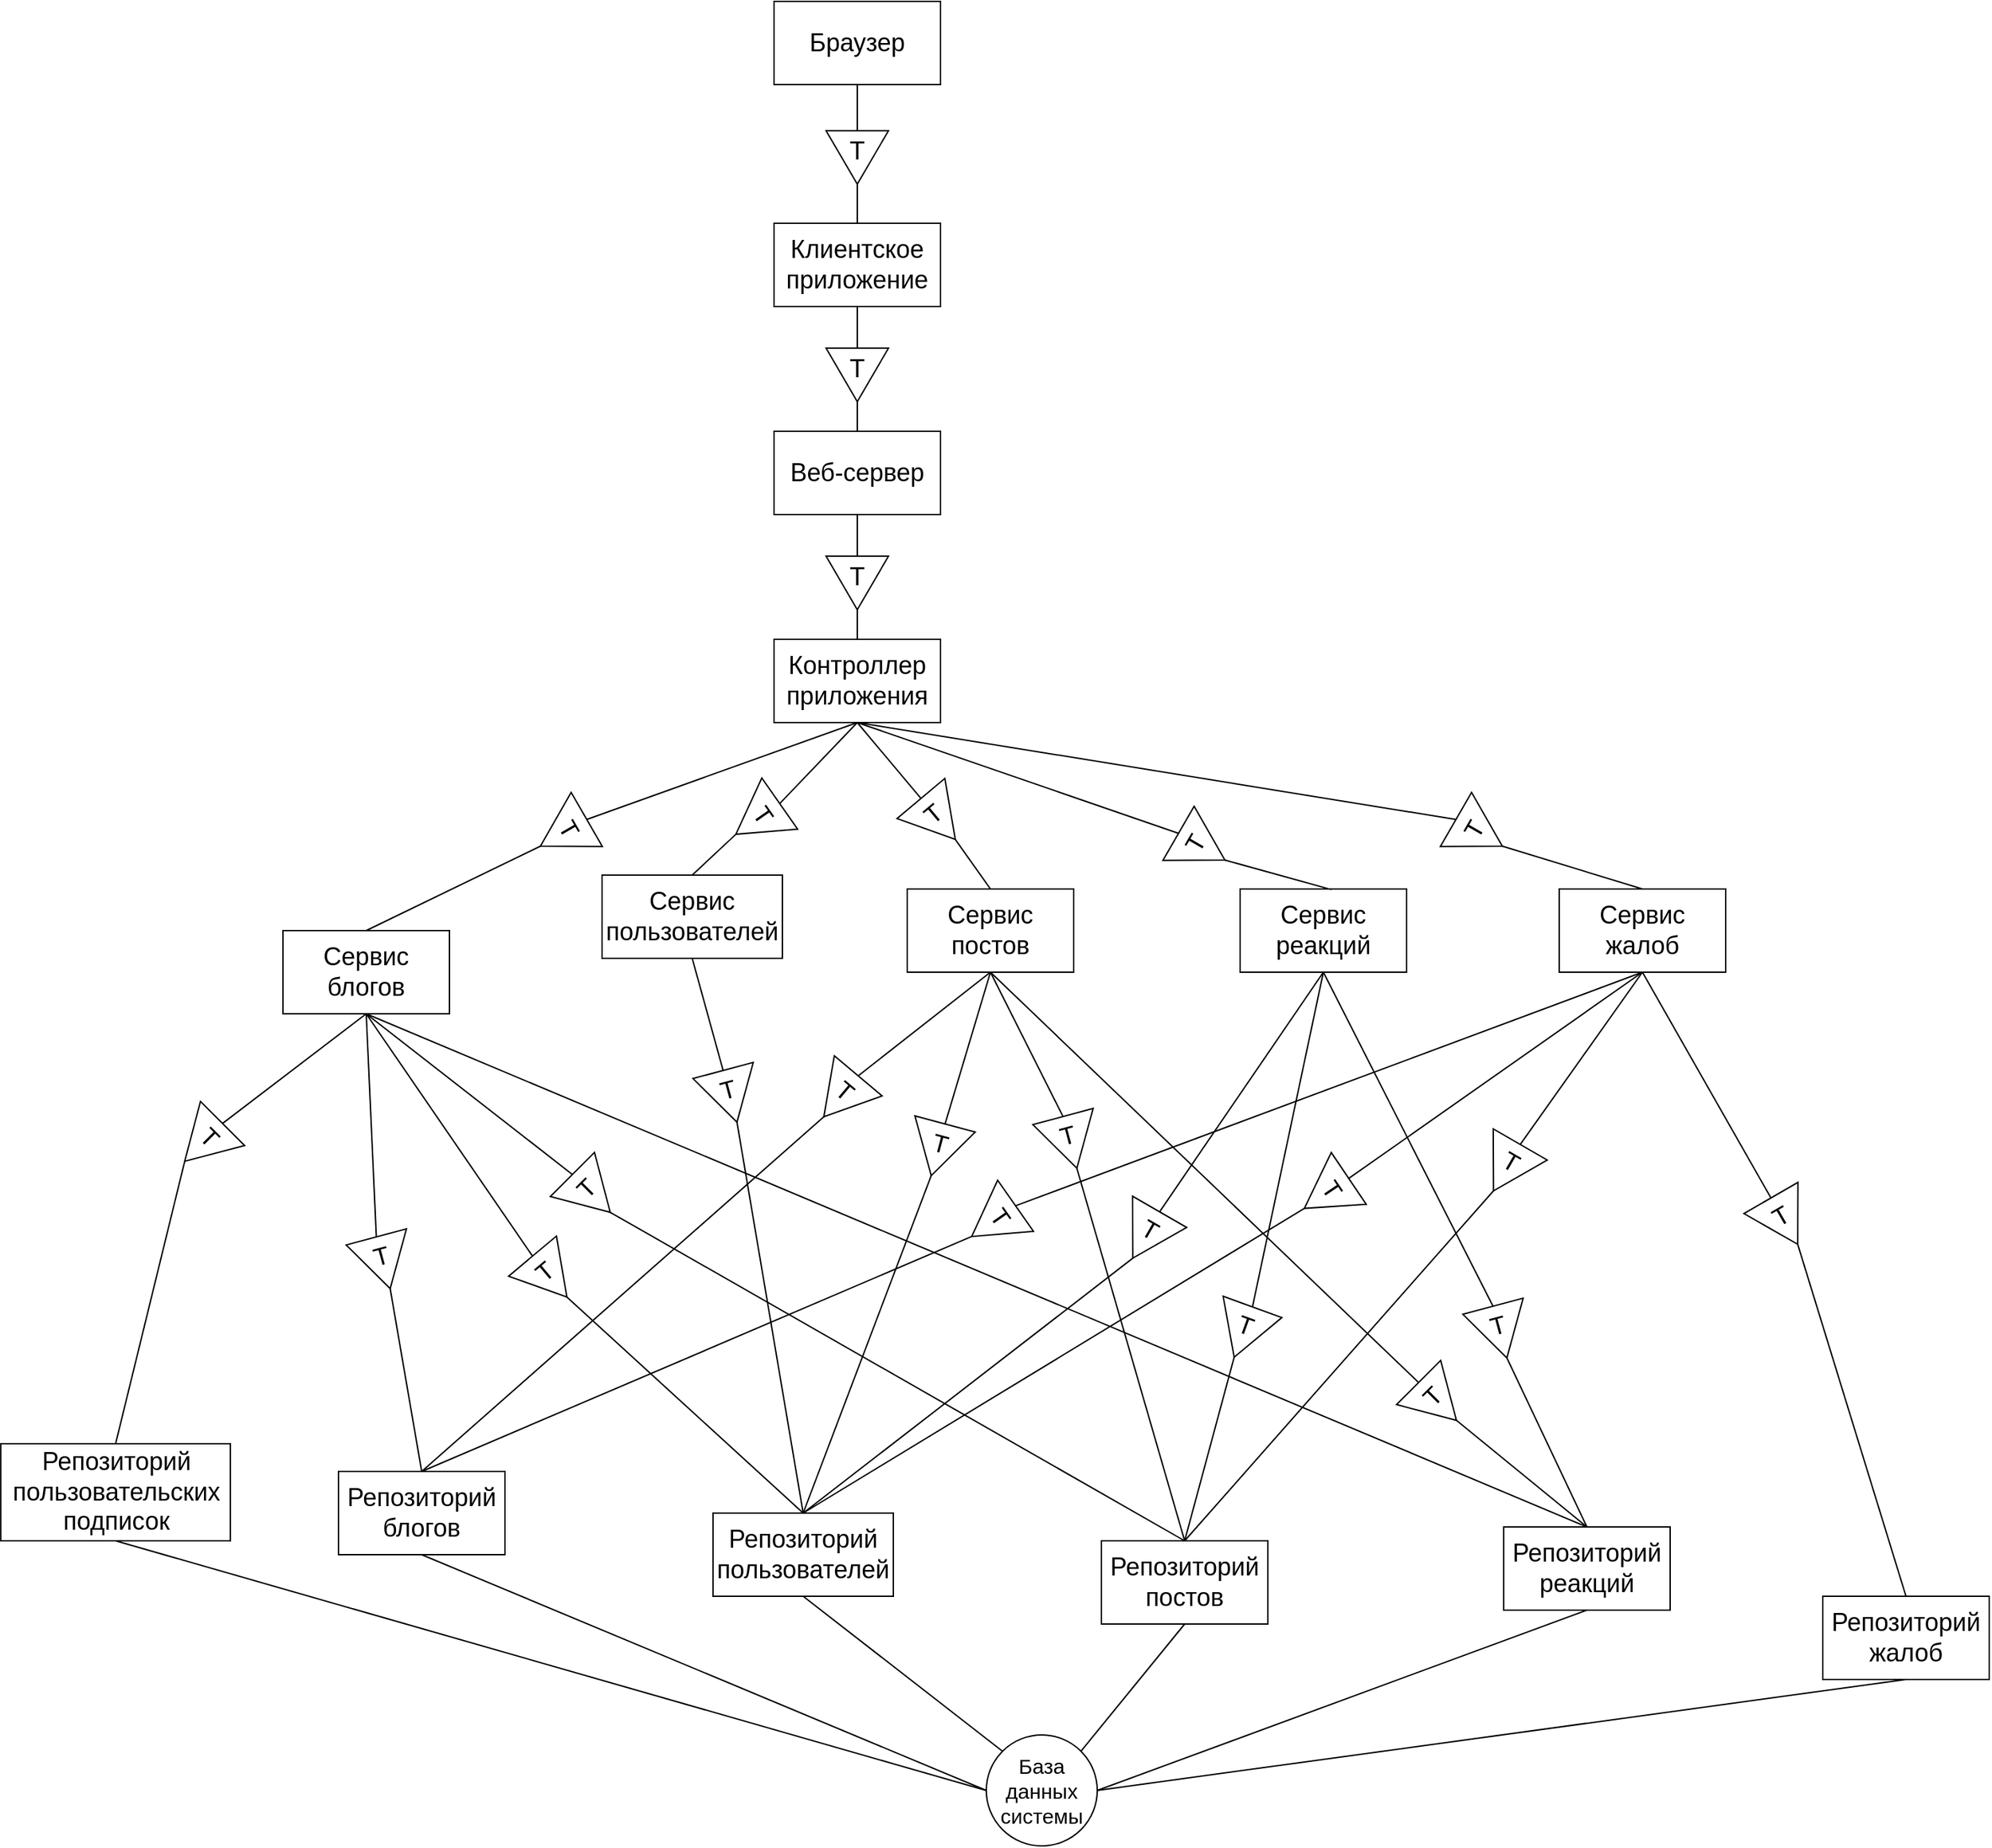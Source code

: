 <mxfile version="21.3.7" type="device">
  <diagram name="Страница 1" id="3jexgZC7o6G3TKf0Oo3o">
    <mxGraphModel dx="3033" dy="1225" grid="1" gridSize="10" guides="1" tooltips="1" connect="1" arrows="1" fold="1" page="1" pageScale="1" pageWidth="827" pageHeight="1169" math="0" shadow="0">
      <root>
        <mxCell id="0" />
        <mxCell id="1" parent="0" />
        <mxCell id="AWWxpudO03656HYFuBvE-58" style="edgeStyle=none;shape=connector;rounded=0;orthogonalLoop=1;jettySize=auto;html=1;exitX=0.5;exitY=1;exitDx=0;exitDy=0;entryX=0;entryY=0.5;entryDx=0;entryDy=0;labelBackgroundColor=default;strokeColor=default;fontFamily=Helvetica;fontSize=11;fontColor=default;endArrow=none;endFill=0;" edge="1" parent="1" source="AWWxpudO03656HYFuBvE-1" target="AWWxpudO03656HYFuBvE-65">
          <mxGeometry relative="1" as="geometry" />
        </mxCell>
        <mxCell id="AWWxpudO03656HYFuBvE-1" value="&lt;font style=&quot;&quot;&gt;&lt;font style=&quot;font-size: 18px;&quot;&gt;Браузер&lt;/font&gt;&lt;br&gt;&lt;/font&gt;" style="rounded=0;whiteSpace=wrap;html=1;labelBackgroundColor=none;" vertex="1" parent="1">
          <mxGeometry x="354" y="40" width="120" height="60" as="geometry" />
        </mxCell>
        <mxCell id="AWWxpudO03656HYFuBvE-11" style="rounded=0;orthogonalLoop=1;jettySize=auto;html=1;exitX=0.5;exitY=1;exitDx=0;exitDy=0;entryX=0;entryY=0.5;entryDx=0;entryDy=0;endArrow=none;endFill=0;labelBackgroundColor=none;fontColor=default;" edge="1" parent="1" source="AWWxpudO03656HYFuBvE-2" target="AWWxpudO03656HYFuBvE-69">
          <mxGeometry relative="1" as="geometry" />
        </mxCell>
        <mxCell id="AWWxpudO03656HYFuBvE-2" value="&lt;font style=&quot;&quot;&gt;&lt;font style=&quot;font-size: 18px;&quot;&gt;Клиентское приложение&lt;/font&gt;&lt;br&gt;&lt;/font&gt;" style="rounded=0;whiteSpace=wrap;html=1;labelBackgroundColor=none;" vertex="1" parent="1">
          <mxGeometry x="354" y="200" width="120" height="60" as="geometry" />
        </mxCell>
        <mxCell id="AWWxpudO03656HYFuBvE-13" style="rounded=0;orthogonalLoop=1;jettySize=auto;html=1;exitX=0.5;exitY=1;exitDx=0;exitDy=0;entryX=0;entryY=0.5;entryDx=0;entryDy=0;endArrow=none;endFill=0;labelBackgroundColor=none;fontColor=default;" edge="1" parent="1" source="AWWxpudO03656HYFuBvE-10" target="AWWxpudO03656HYFuBvE-76">
          <mxGeometry relative="1" as="geometry" />
        </mxCell>
        <mxCell id="AWWxpudO03656HYFuBvE-10" value="&lt;font style=&quot;&quot;&gt;&lt;font style=&quot;font-size: 18px;&quot;&gt;Веб-сервер&lt;/font&gt;&lt;br&gt;&lt;/font&gt;" style="rounded=0;whiteSpace=wrap;html=1;labelBackgroundColor=none;" vertex="1" parent="1">
          <mxGeometry x="354" y="350" width="120" height="60" as="geometry" />
        </mxCell>
        <mxCell id="AWWxpudO03656HYFuBvE-18" style="rounded=0;orthogonalLoop=1;jettySize=auto;html=1;exitX=0.5;exitY=1;exitDx=0;exitDy=0;entryX=0;entryY=0.5;entryDx=0;entryDy=0;endArrow=none;endFill=0;labelBackgroundColor=none;fontColor=default;" edge="1" parent="1" source="AWWxpudO03656HYFuBvE-12" target="AWWxpudO03656HYFuBvE-81">
          <mxGeometry relative="1" as="geometry" />
        </mxCell>
        <mxCell id="AWWxpudO03656HYFuBvE-19" style="rounded=0;orthogonalLoop=1;jettySize=auto;html=1;exitX=0.5;exitY=1;exitDx=0;exitDy=0;entryX=0;entryY=0.5;entryDx=0;entryDy=0;endArrow=none;endFill=0;labelBackgroundColor=none;fontColor=default;" edge="1" parent="1" source="AWWxpudO03656HYFuBvE-12" target="AWWxpudO03656HYFuBvE-95">
          <mxGeometry relative="1" as="geometry" />
        </mxCell>
        <mxCell id="AWWxpudO03656HYFuBvE-20" style="rounded=0;orthogonalLoop=1;jettySize=auto;html=1;exitX=0.5;exitY=1;exitDx=0;exitDy=0;entryX=0;entryY=0.5;entryDx=0;entryDy=0;endArrow=none;endFill=0;" edge="1" parent="1" source="AWWxpudO03656HYFuBvE-12" target="AWWxpudO03656HYFuBvE-91">
          <mxGeometry relative="1" as="geometry" />
        </mxCell>
        <mxCell id="AWWxpudO03656HYFuBvE-21" style="rounded=0;orthogonalLoop=1;jettySize=auto;html=1;exitX=0.5;exitY=1;exitDx=0;exitDy=0;entryX=0;entryY=0.5;entryDx=0;entryDy=0;endArrow=none;endFill=0;" edge="1" parent="1" source="AWWxpudO03656HYFuBvE-12" target="AWWxpudO03656HYFuBvE-99">
          <mxGeometry relative="1" as="geometry" />
        </mxCell>
        <mxCell id="AWWxpudO03656HYFuBvE-39" style="edgeStyle=none;shape=connector;rounded=0;orthogonalLoop=1;jettySize=auto;html=1;exitX=0.5;exitY=1;exitDx=0;exitDy=0;entryX=0;entryY=0.5;entryDx=0;entryDy=0;labelBackgroundColor=default;strokeColor=default;fontFamily=Helvetica;fontSize=11;fontColor=default;endArrow=none;endFill=0;" edge="1" parent="1" source="AWWxpudO03656HYFuBvE-12" target="AWWxpudO03656HYFuBvE-103">
          <mxGeometry relative="1" as="geometry" />
        </mxCell>
        <mxCell id="AWWxpudO03656HYFuBvE-12" value="&lt;font style=&quot;&quot;&gt;&lt;font style=&quot;font-size: 18px;&quot;&gt;Контроллер приложения&lt;/font&gt;&lt;br&gt;&lt;/font&gt;" style="rounded=0;whiteSpace=wrap;html=1;labelBackgroundColor=none;" vertex="1" parent="1">
          <mxGeometry x="354" y="500" width="120" height="60" as="geometry" />
        </mxCell>
        <mxCell id="AWWxpudO03656HYFuBvE-31" style="edgeStyle=none;shape=connector;rounded=0;orthogonalLoop=1;jettySize=auto;html=1;exitX=0.5;exitY=1;exitDx=0;exitDy=0;entryX=0;entryY=0.5;entryDx=0;entryDy=0;labelBackgroundColor=default;strokeColor=default;fontFamily=Helvetica;fontSize=11;fontColor=default;endArrow=none;endFill=0;" edge="1" parent="1" source="AWWxpudO03656HYFuBvE-14" target="AWWxpudO03656HYFuBvE-123">
          <mxGeometry relative="1" as="geometry" />
        </mxCell>
        <mxCell id="AWWxpudO03656HYFuBvE-34" style="edgeStyle=none;shape=connector;rounded=0;orthogonalLoop=1;jettySize=auto;html=1;exitX=0.5;exitY=1;exitDx=0;exitDy=0;entryX=0;entryY=0.5;entryDx=0;entryDy=0;labelBackgroundColor=default;strokeColor=default;fontFamily=Helvetica;fontSize=11;fontColor=default;endArrow=none;endFill=0;" edge="1" parent="1" source="AWWxpudO03656HYFuBvE-14" target="AWWxpudO03656HYFuBvE-127">
          <mxGeometry relative="1" as="geometry" />
        </mxCell>
        <mxCell id="AWWxpudO03656HYFuBvE-35" style="edgeStyle=none;shape=connector;rounded=0;orthogonalLoop=1;jettySize=auto;html=1;exitX=0.5;exitY=1;exitDx=0;exitDy=0;entryX=0;entryY=0.5;entryDx=0;entryDy=0;labelBackgroundColor=default;strokeColor=default;fontFamily=Helvetica;fontSize=11;fontColor=default;endArrow=none;endFill=0;" edge="1" parent="1" source="AWWxpudO03656HYFuBvE-14" target="AWWxpudO03656HYFuBvE-112">
          <mxGeometry relative="1" as="geometry">
            <mxPoint x="-117.25" y="940" as="targetPoint" />
          </mxGeometry>
        </mxCell>
        <mxCell id="AWWxpudO03656HYFuBvE-36" style="edgeStyle=none;shape=connector;rounded=0;orthogonalLoop=1;jettySize=auto;html=1;exitX=0.5;exitY=1;exitDx=0;exitDy=0;entryX=0;entryY=0.5;entryDx=0;entryDy=0;labelBackgroundColor=default;strokeColor=default;fontFamily=Helvetica;fontSize=11;fontColor=default;endArrow=none;endFill=0;" edge="1" parent="1" source="AWWxpudO03656HYFuBvE-14" target="AWWxpudO03656HYFuBvE-132">
          <mxGeometry relative="1" as="geometry" />
        </mxCell>
        <mxCell id="AWWxpudO03656HYFuBvE-37" style="edgeStyle=none;shape=connector;rounded=0;orthogonalLoop=1;jettySize=auto;html=1;exitX=0.5;exitY=1;exitDx=0;exitDy=0;entryX=0.5;entryY=0;entryDx=0;entryDy=0;labelBackgroundColor=default;strokeColor=default;fontFamily=Helvetica;fontSize=11;fontColor=default;endArrow=none;endFill=0;" edge="1" parent="1" source="AWWxpudO03656HYFuBvE-14" target="AWWxpudO03656HYFuBvE-30">
          <mxGeometry relative="1" as="geometry" />
        </mxCell>
        <mxCell id="AWWxpudO03656HYFuBvE-14" value="&lt;font style=&quot;&quot;&gt;&lt;span style=&quot;font-size: 18px;&quot;&gt;Сервис блогов&lt;/span&gt;&lt;br&gt;&lt;/font&gt;" style="rounded=0;whiteSpace=wrap;html=1;labelBackgroundColor=none;" vertex="1" parent="1">
          <mxGeometry y="710" width="120" height="60" as="geometry" />
        </mxCell>
        <mxCell id="AWWxpudO03656HYFuBvE-40" style="edgeStyle=none;shape=connector;rounded=0;orthogonalLoop=1;jettySize=auto;html=1;exitX=0.5;exitY=1;exitDx=0;exitDy=0;entryX=0;entryY=0.5;entryDx=0;entryDy=0;labelBackgroundColor=default;strokeColor=default;fontFamily=Helvetica;fontSize=11;fontColor=default;endArrow=none;endFill=0;" edge="1" parent="1" source="AWWxpudO03656HYFuBvE-15" target="AWWxpudO03656HYFuBvE-140">
          <mxGeometry relative="1" as="geometry" />
        </mxCell>
        <mxCell id="AWWxpudO03656HYFuBvE-41" style="edgeStyle=none;shape=connector;rounded=0;orthogonalLoop=1;jettySize=auto;html=1;exitX=0.5;exitY=1;exitDx=0;exitDy=0;entryX=0;entryY=0.5;entryDx=0;entryDy=0;labelBackgroundColor=default;strokeColor=default;fontFamily=Helvetica;fontSize=11;fontColor=default;endArrow=none;endFill=0;" edge="1" parent="1" source="AWWxpudO03656HYFuBvE-15" target="AWWxpudO03656HYFuBvE-144">
          <mxGeometry relative="1" as="geometry" />
        </mxCell>
        <mxCell id="AWWxpudO03656HYFuBvE-43" style="edgeStyle=none;shape=connector;rounded=0;orthogonalLoop=1;jettySize=auto;html=1;exitX=0.5;exitY=1;exitDx=0;exitDy=0;entryX=0;entryY=0.5;entryDx=0;entryDy=0;labelBackgroundColor=default;strokeColor=default;fontFamily=Helvetica;fontSize=11;fontColor=default;endArrow=none;endFill=0;" edge="1" parent="1" source="AWWxpudO03656HYFuBvE-15" target="AWWxpudO03656HYFuBvE-148">
          <mxGeometry relative="1" as="geometry" />
        </mxCell>
        <mxCell id="AWWxpudO03656HYFuBvE-44" style="edgeStyle=none;shape=connector;rounded=0;orthogonalLoop=1;jettySize=auto;html=1;exitX=0.5;exitY=1;exitDx=0;exitDy=0;entryX=0;entryY=0.5;entryDx=0;entryDy=0;labelBackgroundColor=default;strokeColor=default;fontFamily=Helvetica;fontSize=11;fontColor=default;endArrow=none;endFill=0;" edge="1" parent="1" source="AWWxpudO03656HYFuBvE-15" target="AWWxpudO03656HYFuBvE-160">
          <mxGeometry relative="1" as="geometry" />
        </mxCell>
        <mxCell id="AWWxpudO03656HYFuBvE-15" value="&lt;font style=&quot;&quot;&gt;&lt;font style=&quot;font-size: 18px;&quot;&gt;Сервис постов&lt;/font&gt;&lt;br&gt;&lt;/font&gt;" style="rounded=0;whiteSpace=wrap;html=1;labelBackgroundColor=none;" vertex="1" parent="1">
          <mxGeometry x="450" y="680" width="120" height="60" as="geometry" />
        </mxCell>
        <mxCell id="AWWxpudO03656HYFuBvE-46" style="edgeStyle=none;shape=connector;rounded=0;orthogonalLoop=1;jettySize=auto;html=1;exitX=0.5;exitY=1;exitDx=0;exitDy=0;entryX=0;entryY=0.5;entryDx=0;entryDy=0;labelBackgroundColor=default;strokeColor=default;fontFamily=Helvetica;fontSize=11;fontColor=default;endArrow=none;endFill=0;" edge="1" parent="1" source="AWWxpudO03656HYFuBvE-16" target="AWWxpudO03656HYFuBvE-136">
          <mxGeometry relative="1" as="geometry" />
        </mxCell>
        <mxCell id="AWWxpudO03656HYFuBvE-16" value="&lt;font style=&quot;&quot;&gt;&lt;font style=&quot;font-size: 18px;&quot;&gt;Сервис пользователей&lt;/font&gt;&lt;br&gt;&lt;/font&gt;" style="rounded=0;whiteSpace=wrap;html=1;labelBackgroundColor=none;" vertex="1" parent="1">
          <mxGeometry x="230" y="670" width="130" height="60" as="geometry" />
        </mxCell>
        <mxCell id="AWWxpudO03656HYFuBvE-48" style="edgeStyle=none;shape=connector;rounded=0;orthogonalLoop=1;jettySize=auto;html=1;exitX=0.5;exitY=1;exitDx=0;exitDy=0;entryX=0;entryY=0.5;entryDx=0;entryDy=0;labelBackgroundColor=default;strokeColor=default;fontFamily=Helvetica;fontSize=11;fontColor=default;endArrow=none;endFill=0;" edge="1" parent="1" source="AWWxpudO03656HYFuBvE-17" target="AWWxpudO03656HYFuBvE-169">
          <mxGeometry relative="1" as="geometry" />
        </mxCell>
        <mxCell id="AWWxpudO03656HYFuBvE-49" style="edgeStyle=none;shape=connector;rounded=0;orthogonalLoop=1;jettySize=auto;html=1;exitX=0.5;exitY=1;exitDx=0;exitDy=0;entryX=0;entryY=0.5;entryDx=0;entryDy=0;labelBackgroundColor=default;strokeColor=default;fontFamily=Helvetica;fontSize=11;fontColor=default;endArrow=none;endFill=0;" edge="1" parent="1" source="AWWxpudO03656HYFuBvE-17" target="AWWxpudO03656HYFuBvE-174">
          <mxGeometry relative="1" as="geometry" />
        </mxCell>
        <mxCell id="AWWxpudO03656HYFuBvE-50" style="edgeStyle=none;shape=connector;rounded=0;orthogonalLoop=1;jettySize=auto;html=1;exitX=0.5;exitY=1;exitDx=0;exitDy=0;entryX=0;entryY=0.5;entryDx=0;entryDy=0;labelBackgroundColor=default;strokeColor=default;fontFamily=Helvetica;fontSize=11;fontColor=default;endArrow=none;endFill=0;" edge="1" parent="1" source="AWWxpudO03656HYFuBvE-17" target="AWWxpudO03656HYFuBvE-178">
          <mxGeometry relative="1" as="geometry" />
        </mxCell>
        <mxCell id="AWWxpudO03656HYFuBvE-17" value="&lt;font style=&quot;&quot;&gt;&lt;font style=&quot;font-size: 18px;&quot;&gt;Сервис реакций&lt;/font&gt;&lt;br&gt;&lt;/font&gt;" style="rounded=0;whiteSpace=wrap;html=1;labelBackgroundColor=none;" vertex="1" parent="1">
          <mxGeometry x="690" y="680" width="120" height="60" as="geometry" />
        </mxCell>
        <mxCell id="AWWxpudO03656HYFuBvE-195" style="edgeStyle=none;shape=connector;rounded=0;orthogonalLoop=1;jettySize=auto;html=1;exitX=0.5;exitY=1;exitDx=0;exitDy=0;entryX=0;entryY=0.5;entryDx=0;entryDy=0;labelBackgroundColor=default;strokeColor=default;fontFamily=Helvetica;fontSize=11;fontColor=default;endArrow=none;endFill=0;" edge="1" parent="1" source="AWWxpudO03656HYFuBvE-26" target="AWWxpudO03656HYFuBvE-190">
          <mxGeometry relative="1" as="geometry" />
        </mxCell>
        <mxCell id="AWWxpudO03656HYFuBvE-26" value="&lt;font style=&quot;&quot;&gt;&lt;span style=&quot;font-size: 18px;&quot;&gt;Репозиторий блогов&lt;/span&gt;&lt;br&gt;&lt;/font&gt;" style="rounded=0;whiteSpace=wrap;html=1;labelBackgroundColor=none;" vertex="1" parent="1">
          <mxGeometry x="40" y="1100" width="120" height="60" as="geometry" />
        </mxCell>
        <mxCell id="AWWxpudO03656HYFuBvE-191" style="edgeStyle=none;shape=connector;rounded=0;orthogonalLoop=1;jettySize=auto;html=1;exitX=0.5;exitY=1;exitDx=0;exitDy=0;entryX=0;entryY=0;entryDx=0;entryDy=0;labelBackgroundColor=default;strokeColor=default;fontFamily=Helvetica;fontSize=11;fontColor=default;endArrow=none;endFill=0;" edge="1" parent="1" source="AWWxpudO03656HYFuBvE-27" target="AWWxpudO03656HYFuBvE-190">
          <mxGeometry relative="1" as="geometry" />
        </mxCell>
        <mxCell id="AWWxpudO03656HYFuBvE-27" value="&lt;font style=&quot;&quot;&gt;&lt;span style=&quot;font-size: 18px;&quot;&gt;Репозиторий пользователей&lt;/span&gt;&lt;br&gt;&lt;/font&gt;" style="rounded=0;whiteSpace=wrap;html=1;labelBackgroundColor=none;" vertex="1" parent="1">
          <mxGeometry x="310" y="1130" width="130" height="60" as="geometry" />
        </mxCell>
        <mxCell id="AWWxpudO03656HYFuBvE-196" style="edgeStyle=none;shape=connector;rounded=0;orthogonalLoop=1;jettySize=auto;html=1;exitX=0.5;exitY=1;exitDx=0;exitDy=0;entryX=0;entryY=0.5;entryDx=0;entryDy=0;labelBackgroundColor=default;strokeColor=default;fontFamily=Helvetica;fontSize=11;fontColor=default;endArrow=none;endFill=0;" edge="1" parent="1" source="AWWxpudO03656HYFuBvE-28" target="AWWxpudO03656HYFuBvE-190">
          <mxGeometry relative="1" as="geometry" />
        </mxCell>
        <mxCell id="AWWxpudO03656HYFuBvE-28" value="&lt;font style=&quot;&quot;&gt;&lt;span style=&quot;font-size: 18px;&quot;&gt;Репозиторий пользовательских подписок&lt;/span&gt;&lt;br&gt;&lt;/font&gt;" style="rounded=0;whiteSpace=wrap;html=1;labelBackgroundColor=none;" vertex="1" parent="1">
          <mxGeometry x="-203.42" y="1080" width="165.5" height="70" as="geometry" />
        </mxCell>
        <mxCell id="AWWxpudO03656HYFuBvE-192" style="edgeStyle=none;shape=connector;rounded=0;orthogonalLoop=1;jettySize=auto;html=1;exitX=0.5;exitY=1;exitDx=0;exitDy=0;entryX=1;entryY=0;entryDx=0;entryDy=0;labelBackgroundColor=default;strokeColor=default;fontFamily=Helvetica;fontSize=11;fontColor=default;endArrow=none;endFill=0;" edge="1" parent="1" source="AWWxpudO03656HYFuBvE-29" target="AWWxpudO03656HYFuBvE-190">
          <mxGeometry relative="1" as="geometry" />
        </mxCell>
        <mxCell id="AWWxpudO03656HYFuBvE-29" value="&lt;font style=&quot;&quot;&gt;&lt;span style=&quot;font-size: 18px;&quot;&gt;Репозиторий постов&lt;/span&gt;&lt;br&gt;&lt;/font&gt;" style="rounded=0;whiteSpace=wrap;html=1;labelBackgroundColor=none;" vertex="1" parent="1">
          <mxGeometry x="590" y="1150" width="120" height="60" as="geometry" />
        </mxCell>
        <mxCell id="AWWxpudO03656HYFuBvE-193" style="edgeStyle=none;shape=connector;rounded=0;orthogonalLoop=1;jettySize=auto;html=1;exitX=0.5;exitY=1;exitDx=0;exitDy=0;entryX=1;entryY=0.5;entryDx=0;entryDy=0;labelBackgroundColor=default;strokeColor=default;fontFamily=Helvetica;fontSize=11;fontColor=default;endArrow=none;endFill=0;" edge="1" parent="1" source="AWWxpudO03656HYFuBvE-30" target="AWWxpudO03656HYFuBvE-190">
          <mxGeometry relative="1" as="geometry" />
        </mxCell>
        <mxCell id="AWWxpudO03656HYFuBvE-30" value="&lt;font style=&quot;&quot;&gt;&lt;span style=&quot;font-size: 18px;&quot;&gt;Репозиторий реакций&lt;/span&gt;&lt;br&gt;&lt;/font&gt;" style="rounded=0;whiteSpace=wrap;html=1;labelBackgroundColor=none;" vertex="1" parent="1">
          <mxGeometry x="880" y="1140" width="120" height="60" as="geometry" />
        </mxCell>
        <mxCell id="AWWxpudO03656HYFuBvE-52" style="edgeStyle=none;shape=connector;rounded=0;orthogonalLoop=1;jettySize=auto;html=1;exitX=0.5;exitY=1;exitDx=0;exitDy=0;entryX=0;entryY=0.5;entryDx=0;entryDy=0;labelBackgroundColor=default;strokeColor=default;fontFamily=Helvetica;fontSize=11;fontColor=default;endArrow=none;endFill=0;" edge="1" parent="1" source="AWWxpudO03656HYFuBvE-38" target="AWWxpudO03656HYFuBvE-108">
          <mxGeometry relative="1" as="geometry" />
        </mxCell>
        <mxCell id="AWWxpudO03656HYFuBvE-53" style="edgeStyle=none;shape=connector;rounded=0;orthogonalLoop=1;jettySize=auto;html=1;exitX=0.5;exitY=1;exitDx=0;exitDy=0;entryX=0;entryY=0.5;entryDx=0;entryDy=0;labelBackgroundColor=default;strokeColor=default;fontFamily=Helvetica;fontSize=11;fontColor=default;endArrow=none;endFill=0;" edge="1" parent="1" source="AWWxpudO03656HYFuBvE-38" target="AWWxpudO03656HYFuBvE-154">
          <mxGeometry relative="1" as="geometry" />
        </mxCell>
        <mxCell id="AWWxpudO03656HYFuBvE-54" style="edgeStyle=none;shape=connector;rounded=0;orthogonalLoop=1;jettySize=auto;html=1;exitX=0.5;exitY=1;exitDx=0;exitDy=0;entryX=0;entryY=0.5;entryDx=0;entryDy=0;labelBackgroundColor=default;strokeColor=default;fontFamily=Helvetica;fontSize=11;fontColor=default;endArrow=none;endFill=0;" edge="1" parent="1" source="AWWxpudO03656HYFuBvE-38" target="AWWxpudO03656HYFuBvE-187">
          <mxGeometry relative="1" as="geometry" />
        </mxCell>
        <mxCell id="AWWxpudO03656HYFuBvE-55" style="edgeStyle=none;shape=connector;rounded=0;orthogonalLoop=1;jettySize=auto;html=1;exitX=0.5;exitY=1;exitDx=0;exitDy=0;entryX=0;entryY=0.5;entryDx=0;entryDy=0;labelBackgroundColor=default;strokeColor=default;fontFamily=Helvetica;fontSize=11;fontColor=default;endArrow=none;endFill=0;" edge="1" parent="1" source="AWWxpudO03656HYFuBvE-38" target="AWWxpudO03656HYFuBvE-165">
          <mxGeometry relative="1" as="geometry" />
        </mxCell>
        <mxCell id="AWWxpudO03656HYFuBvE-38" value="&lt;font style=&quot;&quot;&gt;&lt;font style=&quot;font-size: 18px;&quot;&gt;Сервис жалоб&lt;/font&gt;&lt;br&gt;&lt;/font&gt;" style="rounded=0;whiteSpace=wrap;html=1;labelBackgroundColor=none;" vertex="1" parent="1">
          <mxGeometry x="920" y="680" width="120" height="60" as="geometry" />
        </mxCell>
        <mxCell id="AWWxpudO03656HYFuBvE-194" style="edgeStyle=none;shape=connector;rounded=0;orthogonalLoop=1;jettySize=auto;html=1;exitX=0.5;exitY=1;exitDx=0;exitDy=0;entryX=1;entryY=0.5;entryDx=0;entryDy=0;labelBackgroundColor=default;strokeColor=default;fontFamily=Helvetica;fontSize=11;fontColor=default;endArrow=none;endFill=0;" edge="1" parent="1" source="AWWxpudO03656HYFuBvE-45" target="AWWxpudO03656HYFuBvE-190">
          <mxGeometry relative="1" as="geometry" />
        </mxCell>
        <mxCell id="AWWxpudO03656HYFuBvE-45" value="&lt;font style=&quot;&quot;&gt;&lt;span style=&quot;font-size: 18px;&quot;&gt;Репозиторий жалоб&lt;/span&gt;&lt;br&gt;&lt;/font&gt;" style="rounded=0;whiteSpace=wrap;html=1;labelBackgroundColor=none;" vertex="1" parent="1">
          <mxGeometry x="1110" y="1190" width="120" height="60" as="geometry" />
        </mxCell>
        <mxCell id="AWWxpudO03656HYFuBvE-67" style="edgeStyle=none;shape=connector;rounded=0;orthogonalLoop=1;jettySize=auto;html=1;exitX=1;exitY=0.5;exitDx=0;exitDy=0;entryX=0.5;entryY=0;entryDx=0;entryDy=0;labelBackgroundColor=default;strokeColor=default;fontFamily=Helvetica;fontSize=11;fontColor=default;endArrow=none;endFill=0;" edge="1" parent="1" source="AWWxpudO03656HYFuBvE-65" target="AWWxpudO03656HYFuBvE-2">
          <mxGeometry relative="1" as="geometry" />
        </mxCell>
        <mxCell id="AWWxpudO03656HYFuBvE-65" value="" style="triangle;whiteSpace=wrap;html=1;fontFamily=Helvetica;fontSize=11;fontColor=default;rotation=90;rounded=0;" vertex="1" parent="1">
          <mxGeometry x="394.72" y="130.0" width="38.57" height="45" as="geometry" />
        </mxCell>
        <mxCell id="AWWxpudO03656HYFuBvE-64" value="&lt;font style=&quot;font-size: 18px;&quot;&gt;Т&lt;/font&gt;" style="whiteSpace=wrap;html=1;fontFamily=Helvetica;fontSize=11;fontColor=default;strokeColor=none;" vertex="1" parent="1">
          <mxGeometry x="409" y="143.21" width="10" height="10" as="geometry" />
        </mxCell>
        <mxCell id="AWWxpudO03656HYFuBvE-71" value="" style="group" vertex="1" connectable="0" parent="1">
          <mxGeometry x="391.505" y="290.005" width="45.0" height="38.57" as="geometry" />
        </mxCell>
        <mxCell id="AWWxpudO03656HYFuBvE-69" value="" style="triangle;whiteSpace=wrap;html=1;fontFamily=Helvetica;fontSize=11;fontColor=default;rotation=90;rounded=0;" vertex="1" parent="AWWxpudO03656HYFuBvE-71">
          <mxGeometry x="3.215" y="-3.215" width="38.57" height="45" as="geometry" />
        </mxCell>
        <mxCell id="AWWxpudO03656HYFuBvE-70" value="&lt;font style=&quot;font-size: 18px;&quot;&gt;Т&lt;/font&gt;" style="whiteSpace=wrap;html=1;fontFamily=Helvetica;fontSize=11;fontColor=default;strokeColor=none;" vertex="1" parent="AWWxpudO03656HYFuBvE-71">
          <mxGeometry x="17.495" y="9.995" width="10" height="10" as="geometry" />
        </mxCell>
        <mxCell id="AWWxpudO03656HYFuBvE-72" style="edgeStyle=none;shape=connector;rounded=0;orthogonalLoop=1;jettySize=auto;html=1;exitX=1;exitY=0.5;exitDx=0;exitDy=0;entryX=0.5;entryY=0;entryDx=0;entryDy=0;labelBackgroundColor=default;strokeColor=default;fontFamily=Helvetica;fontSize=11;fontColor=default;endArrow=none;endFill=0;" edge="1" parent="1" source="AWWxpudO03656HYFuBvE-69" target="AWWxpudO03656HYFuBvE-10">
          <mxGeometry relative="1" as="geometry" />
        </mxCell>
        <mxCell id="AWWxpudO03656HYFuBvE-75" value="" style="group" vertex="1" connectable="0" parent="1">
          <mxGeometry x="391.495" y="440.005" width="45.0" height="38.57" as="geometry" />
        </mxCell>
        <mxCell id="AWWxpudO03656HYFuBvE-76" value="" style="triangle;whiteSpace=wrap;html=1;fontFamily=Helvetica;fontSize=11;fontColor=default;rotation=90;rounded=0;" vertex="1" parent="AWWxpudO03656HYFuBvE-75">
          <mxGeometry x="3.215" y="-3.215" width="38.57" height="45" as="geometry" />
        </mxCell>
        <mxCell id="AWWxpudO03656HYFuBvE-77" value="&lt;font style=&quot;font-size: 18px;&quot;&gt;Т&lt;/font&gt;" style="whiteSpace=wrap;html=1;fontFamily=Helvetica;fontSize=11;fontColor=default;strokeColor=none;" vertex="1" parent="AWWxpudO03656HYFuBvE-75">
          <mxGeometry x="17.495" y="9.995" width="10" height="10" as="geometry" />
        </mxCell>
        <mxCell id="AWWxpudO03656HYFuBvE-78" style="edgeStyle=none;shape=connector;rounded=0;orthogonalLoop=1;jettySize=auto;html=1;exitX=1;exitY=0.5;exitDx=0;exitDy=0;entryX=0.5;entryY=0;entryDx=0;entryDy=0;labelBackgroundColor=default;strokeColor=default;fontFamily=Helvetica;fontSize=11;fontColor=default;endArrow=none;endFill=0;" edge="1" parent="1" source="AWWxpudO03656HYFuBvE-76" target="AWWxpudO03656HYFuBvE-12">
          <mxGeometry relative="1" as="geometry" />
        </mxCell>
        <mxCell id="AWWxpudO03656HYFuBvE-80" value="" style="group;rotation=60;" vertex="1" connectable="0" parent="1">
          <mxGeometry x="179.995" y="619.995" width="45.0" height="38.57" as="geometry" />
        </mxCell>
        <mxCell id="AWWxpudO03656HYFuBvE-81" value="" style="triangle;whiteSpace=wrap;html=1;fontFamily=Helvetica;fontSize=11;fontColor=default;rotation=150;rounded=0;" vertex="1" parent="AWWxpudO03656HYFuBvE-80">
          <mxGeometry x="3" y="-3" width="38.57" height="45" as="geometry" />
        </mxCell>
        <mxCell id="AWWxpudO03656HYFuBvE-82" value="&lt;font style=&quot;font-size: 18px;&quot;&gt;Т&lt;/font&gt;" style="whiteSpace=wrap;html=1;fontFamily=Helvetica;fontSize=11;fontColor=default;strokeColor=none;rotation=60;" vertex="1" parent="AWWxpudO03656HYFuBvE-80">
          <mxGeometry x="21" y="12" width="10" height="10" as="geometry" />
        </mxCell>
        <mxCell id="AWWxpudO03656HYFuBvE-83" style="edgeStyle=none;shape=connector;rounded=0;orthogonalLoop=1;jettySize=auto;html=1;exitX=1;exitY=0.5;exitDx=0;exitDy=0;entryX=0.5;entryY=0;entryDx=0;entryDy=0;labelBackgroundColor=default;strokeColor=default;fontFamily=Helvetica;fontSize=11;fontColor=default;endArrow=none;endFill=0;" edge="1" parent="1" source="AWWxpudO03656HYFuBvE-81" target="AWWxpudO03656HYFuBvE-14">
          <mxGeometry relative="1" as="geometry" />
        </mxCell>
        <mxCell id="AWWxpudO03656HYFuBvE-90" value="" style="group;rotation=55;" vertex="1" connectable="0" parent="1">
          <mxGeometry x="319.995" y="609.995" width="45.0" height="38.57" as="geometry" />
        </mxCell>
        <mxCell id="AWWxpudO03656HYFuBvE-91" value="" style="triangle;whiteSpace=wrap;html=1;fontFamily=Helvetica;fontSize=11;fontColor=default;rotation=145;rounded=0;" vertex="1" parent="AWWxpudO03656HYFuBvE-90">
          <mxGeometry x="3" y="-3" width="38.57" height="45" as="geometry" />
        </mxCell>
        <mxCell id="AWWxpudO03656HYFuBvE-92" value="&lt;font style=&quot;font-size: 18px;&quot;&gt;Т&lt;/font&gt;" style="whiteSpace=wrap;html=1;fontFamily=Helvetica;fontSize=11;fontColor=default;strokeColor=none;rotation=55;" vertex="1" parent="AWWxpudO03656HYFuBvE-90">
          <mxGeometry x="21" y="12" width="10" height="10" as="geometry" />
        </mxCell>
        <mxCell id="AWWxpudO03656HYFuBvE-93" style="edgeStyle=none;shape=connector;rounded=0;orthogonalLoop=1;jettySize=auto;html=1;exitX=1;exitY=0.5;exitDx=0;exitDy=0;entryX=0.5;entryY=0;entryDx=0;entryDy=0;labelBackgroundColor=default;strokeColor=default;fontFamily=Helvetica;fontSize=11;fontColor=default;endArrow=none;endFill=0;" edge="1" parent="1" source="AWWxpudO03656HYFuBvE-91" target="AWWxpudO03656HYFuBvE-16">
          <mxGeometry relative="1" as="geometry" />
        </mxCell>
        <mxCell id="AWWxpudO03656HYFuBvE-94" value="" style="group;rotation=-40;" vertex="1" connectable="0" parent="1">
          <mxGeometry x="449.995" y="610.005" width="45.0" height="38.57" as="geometry" />
        </mxCell>
        <mxCell id="AWWxpudO03656HYFuBvE-95" value="" style="triangle;whiteSpace=wrap;html=1;fontFamily=Helvetica;fontSize=11;fontColor=default;rotation=50;rounded=0;" vertex="1" parent="AWWxpudO03656HYFuBvE-94">
          <mxGeometry x="3" y="-3" width="38.57" height="45" as="geometry" />
        </mxCell>
        <mxCell id="AWWxpudO03656HYFuBvE-96" value="&lt;font style=&quot;font-size: 18px;&quot;&gt;Т&lt;/font&gt;" style="whiteSpace=wrap;html=1;fontFamily=Helvetica;fontSize=11;fontColor=default;strokeColor=none;rotation=-40;" vertex="1" parent="AWWxpudO03656HYFuBvE-94">
          <mxGeometry x="14" y="11" width="10" height="10" as="geometry" />
        </mxCell>
        <mxCell id="AWWxpudO03656HYFuBvE-97" style="edgeStyle=none;shape=connector;rounded=0;orthogonalLoop=1;jettySize=auto;html=1;exitX=1;exitY=0.5;exitDx=0;exitDy=0;entryX=0.5;entryY=0;entryDx=0;entryDy=0;labelBackgroundColor=default;strokeColor=default;fontFamily=Helvetica;fontSize=11;fontColor=default;endArrow=none;endFill=0;" edge="1" parent="1" source="AWWxpudO03656HYFuBvE-95" target="AWWxpudO03656HYFuBvE-15">
          <mxGeometry relative="1" as="geometry" />
        </mxCell>
        <mxCell id="AWWxpudO03656HYFuBvE-98" value="" style="group;rotation=-60;" vertex="1" connectable="0" parent="1">
          <mxGeometry x="639.995" y="630.005" width="45.0" height="38.57" as="geometry" />
        </mxCell>
        <mxCell id="AWWxpudO03656HYFuBvE-99" value="" style="triangle;whiteSpace=wrap;html=1;fontFamily=Helvetica;fontSize=11;fontColor=default;rotation=30;rounded=0;" vertex="1" parent="AWWxpudO03656HYFuBvE-98">
          <mxGeometry x="3" y="-3" width="38.57" height="45" as="geometry" />
        </mxCell>
        <mxCell id="AWWxpudO03656HYFuBvE-100" value="&lt;font style=&quot;font-size: 18px;&quot;&gt;Т&lt;/font&gt;" style="whiteSpace=wrap;html=1;fontFamily=Helvetica;fontSize=11;fontColor=default;strokeColor=none;rotation=-60;" vertex="1" parent="AWWxpudO03656HYFuBvE-98">
          <mxGeometry x="13" y="12" width="10" height="10" as="geometry" />
        </mxCell>
        <mxCell id="AWWxpudO03656HYFuBvE-101" style="edgeStyle=none;shape=connector;rounded=0;orthogonalLoop=1;jettySize=auto;html=1;exitX=1;exitY=0.5;exitDx=0;exitDy=0;entryX=0.548;entryY=0.007;entryDx=0;entryDy=0;entryPerimeter=0;labelBackgroundColor=default;strokeColor=default;fontFamily=Helvetica;fontSize=11;fontColor=default;endArrow=none;endFill=0;" edge="1" parent="1" source="AWWxpudO03656HYFuBvE-99" target="AWWxpudO03656HYFuBvE-17">
          <mxGeometry relative="1" as="geometry" />
        </mxCell>
        <mxCell id="AWWxpudO03656HYFuBvE-102" value="" style="group;rotation=-60;" vertex="1" connectable="0" parent="1">
          <mxGeometry x="840.005" y="619.995" width="45.0" height="38.57" as="geometry" />
        </mxCell>
        <mxCell id="AWWxpudO03656HYFuBvE-103" value="" style="triangle;whiteSpace=wrap;html=1;fontFamily=Helvetica;fontSize=11;fontColor=default;rotation=30;rounded=0;" vertex="1" parent="AWWxpudO03656HYFuBvE-102">
          <mxGeometry x="3" y="-3" width="38.57" height="45" as="geometry" />
        </mxCell>
        <mxCell id="AWWxpudO03656HYFuBvE-104" value="&lt;font style=&quot;font-size: 18px;&quot;&gt;Т&lt;/font&gt;" style="whiteSpace=wrap;html=1;fontFamily=Helvetica;fontSize=11;fontColor=default;strokeColor=none;rotation=-60;" vertex="1" parent="AWWxpudO03656HYFuBvE-102">
          <mxGeometry x="14" y="12" width="10" height="10" as="geometry" />
        </mxCell>
        <mxCell id="AWWxpudO03656HYFuBvE-106" style="edgeStyle=none;shape=connector;rounded=0;orthogonalLoop=1;jettySize=auto;html=1;exitX=1;exitY=0.5;exitDx=0;exitDy=0;entryX=0.5;entryY=0;entryDx=0;entryDy=0;labelBackgroundColor=default;strokeColor=default;fontFamily=Helvetica;fontSize=11;fontColor=default;endArrow=none;endFill=0;" edge="1" parent="1" source="AWWxpudO03656HYFuBvE-103" target="AWWxpudO03656HYFuBvE-38">
          <mxGeometry relative="1" as="geometry" />
        </mxCell>
        <mxCell id="AWWxpudO03656HYFuBvE-107" value="" style="group;rotation=-30;" vertex="1" connectable="0" parent="1">
          <mxGeometry x="1060.005" y="899.995" width="45.0" height="38.57" as="geometry" />
        </mxCell>
        <mxCell id="AWWxpudO03656HYFuBvE-108" value="" style="triangle;whiteSpace=wrap;html=1;fontFamily=Helvetica;fontSize=11;fontColor=default;rotation=60;rounded=0;" vertex="1" parent="AWWxpudO03656HYFuBvE-107">
          <mxGeometry x="3" y="-3" width="38.57" height="45" as="geometry" />
        </mxCell>
        <mxCell id="AWWxpudO03656HYFuBvE-109" value="&lt;font style=&quot;font-size: 18px;&quot;&gt;Т&lt;/font&gt;" style="whiteSpace=wrap;html=1;fontFamily=Helvetica;fontSize=11;fontColor=default;strokeColor=none;rotation=-30;" vertex="1" parent="AWWxpudO03656HYFuBvE-107">
          <mxGeometry x="15" y="11" width="10" height="10" as="geometry" />
        </mxCell>
        <mxCell id="AWWxpudO03656HYFuBvE-110" style="edgeStyle=none;shape=connector;rounded=0;orthogonalLoop=1;jettySize=auto;html=1;exitX=1;exitY=0.5;exitDx=0;exitDy=0;entryX=0.5;entryY=0;entryDx=0;entryDy=0;labelBackgroundColor=default;strokeColor=default;fontFamily=Helvetica;fontSize=11;fontColor=default;endArrow=none;endFill=0;" edge="1" parent="1" source="AWWxpudO03656HYFuBvE-108" target="AWWxpudO03656HYFuBvE-45">
          <mxGeometry relative="1" as="geometry" />
        </mxCell>
        <mxCell id="AWWxpudO03656HYFuBvE-120" style="edgeStyle=none;shape=connector;rounded=0;orthogonalLoop=1;jettySize=auto;html=1;exitX=1;exitY=0.5;exitDx=0;exitDy=0;entryX=0.5;entryY=0;entryDx=0;entryDy=0;labelBackgroundColor=default;strokeColor=default;fontFamily=Helvetica;fontSize=11;fontColor=default;endArrow=none;endFill=0;" edge="1" parent="1" source="AWWxpudO03656HYFuBvE-112" target="AWWxpudO03656HYFuBvE-28">
          <mxGeometry relative="1" as="geometry" />
        </mxCell>
        <mxCell id="AWWxpudO03656HYFuBvE-121" value="" style="group;rotation=45;" vertex="1" connectable="0" parent="1">
          <mxGeometry x="-79.495" y="843.215" width="45.0" height="38.57" as="geometry" />
        </mxCell>
        <mxCell id="AWWxpudO03656HYFuBvE-111" value="" style="group;rotation=45;" vertex="1" connectable="0" parent="AWWxpudO03656HYFuBvE-121">
          <mxGeometry width="45.0" height="38.57" as="geometry" />
        </mxCell>
        <mxCell id="AWWxpudO03656HYFuBvE-112" value="" style="triangle;whiteSpace=wrap;html=1;fontFamily=Helvetica;fontSize=11;fontColor=default;rotation=135;rounded=0;" vertex="1" parent="AWWxpudO03656HYFuBvE-111">
          <mxGeometry x="3" y="-3" width="38.57" height="45" as="geometry" />
        </mxCell>
        <mxCell id="AWWxpudO03656HYFuBvE-113" value="&lt;font style=&quot;font-size: 18px;&quot;&gt;Т&lt;/font&gt;" style="whiteSpace=wrap;html=1;fontFamily=Helvetica;fontSize=11;fontColor=default;strokeColor=none;rotation=45;" vertex="1" parent="AWWxpudO03656HYFuBvE-121">
          <mxGeometry x="21" y="11" width="10" height="10" as="geometry" />
        </mxCell>
        <mxCell id="AWWxpudO03656HYFuBvE-122" value="" style="group;rotation=-15;" vertex="1" connectable="0" parent="1">
          <mxGeometry x="49.995" y="930.005" width="45.0" height="38.57" as="geometry" />
        </mxCell>
        <mxCell id="AWWxpudO03656HYFuBvE-123" value="" style="triangle;whiteSpace=wrap;html=1;fontFamily=Helvetica;fontSize=11;fontColor=default;rotation=75;rounded=0;" vertex="1" parent="AWWxpudO03656HYFuBvE-122">
          <mxGeometry x="3" y="-3" width="38.57" height="45" as="geometry" />
        </mxCell>
        <mxCell id="AWWxpudO03656HYFuBvE-124" value="&lt;font style=&quot;font-size: 18px;&quot;&gt;Т&lt;/font&gt;" style="whiteSpace=wrap;html=1;fontFamily=Helvetica;fontSize=11;fontColor=default;strokeColor=none;rotation=-15;" vertex="1" parent="AWWxpudO03656HYFuBvE-122">
          <mxGeometry x="16" y="10" width="10" height="10" as="geometry" />
        </mxCell>
        <mxCell id="AWWxpudO03656HYFuBvE-125" style="edgeStyle=none;shape=connector;rounded=0;orthogonalLoop=1;jettySize=auto;html=1;exitX=1;exitY=0.5;exitDx=0;exitDy=0;entryX=0.5;entryY=0;entryDx=0;entryDy=0;labelBackgroundColor=default;strokeColor=default;fontFamily=Helvetica;fontSize=11;fontColor=default;endArrow=none;endFill=0;" edge="1" parent="1" source="AWWxpudO03656HYFuBvE-123" target="AWWxpudO03656HYFuBvE-26">
          <mxGeometry relative="1" as="geometry" />
        </mxCell>
        <mxCell id="AWWxpudO03656HYFuBvE-126" value="" style="group;rotation=-40;" vertex="1" connectable="0" parent="1">
          <mxGeometry x="169.995" y="939.995" width="45.0" height="38.57" as="geometry" />
        </mxCell>
        <mxCell id="AWWxpudO03656HYFuBvE-127" value="" style="triangle;whiteSpace=wrap;html=1;fontFamily=Helvetica;fontSize=11;fontColor=default;rotation=50;rounded=0;" vertex="1" parent="AWWxpudO03656HYFuBvE-126">
          <mxGeometry x="3" y="-3" width="38.57" height="45" as="geometry" />
        </mxCell>
        <mxCell id="AWWxpudO03656HYFuBvE-128" value="&lt;font style=&quot;font-size: 18px;&quot;&gt;Т&lt;/font&gt;" style="whiteSpace=wrap;html=1;fontFamily=Helvetica;fontSize=11;fontColor=default;strokeColor=none;rotation=-40;" vertex="1" parent="AWWxpudO03656HYFuBvE-126">
          <mxGeometry x="14" y="11" width="10" height="10" as="geometry" />
        </mxCell>
        <mxCell id="AWWxpudO03656HYFuBvE-129" style="edgeStyle=none;shape=connector;rounded=0;orthogonalLoop=1;jettySize=auto;html=1;exitX=1;exitY=0.5;exitDx=0;exitDy=0;entryX=0.5;entryY=0;entryDx=0;entryDy=0;labelBackgroundColor=default;strokeColor=default;fontFamily=Helvetica;fontSize=11;fontColor=default;endArrow=none;endFill=0;" edge="1" parent="1" source="AWWxpudO03656HYFuBvE-127" target="AWWxpudO03656HYFuBvE-27">
          <mxGeometry relative="1" as="geometry" />
        </mxCell>
        <mxCell id="AWWxpudO03656HYFuBvE-131" value="" style="group;rotation=-45;" vertex="1" connectable="0" parent="1">
          <mxGeometry x="199.995" y="879.995" width="45.0" height="38.57" as="geometry" />
        </mxCell>
        <mxCell id="AWWxpudO03656HYFuBvE-132" value="" style="triangle;whiteSpace=wrap;html=1;fontFamily=Helvetica;fontSize=11;fontColor=default;rotation=45;rounded=0;" vertex="1" parent="AWWxpudO03656HYFuBvE-131">
          <mxGeometry x="3" y="-3" width="38.57" height="45" as="geometry" />
        </mxCell>
        <mxCell id="AWWxpudO03656HYFuBvE-133" value="&lt;font style=&quot;font-size: 18px;&quot;&gt;Т&lt;/font&gt;" style="whiteSpace=wrap;html=1;fontFamily=Helvetica;fontSize=11;fontColor=default;strokeColor=none;rotation=-45;" vertex="1" parent="AWWxpudO03656HYFuBvE-131">
          <mxGeometry x="14" y="11" width="10" height="10" as="geometry" />
        </mxCell>
        <mxCell id="AWWxpudO03656HYFuBvE-134" style="edgeStyle=none;shape=connector;rounded=0;orthogonalLoop=1;jettySize=auto;html=1;exitX=1;exitY=0.5;exitDx=0;exitDy=0;entryX=0.5;entryY=0;entryDx=0;entryDy=0;labelBackgroundColor=default;strokeColor=default;fontFamily=Helvetica;fontSize=11;fontColor=default;endArrow=none;endFill=0;" edge="1" parent="1" source="AWWxpudO03656HYFuBvE-132" target="AWWxpudO03656HYFuBvE-29">
          <mxGeometry relative="1" as="geometry" />
        </mxCell>
        <mxCell id="AWWxpudO03656HYFuBvE-135" value="" style="group;rotation=-15;" vertex="1" connectable="0" parent="1">
          <mxGeometry x="299.995" y="809.995" width="45.0" height="38.57" as="geometry" />
        </mxCell>
        <mxCell id="AWWxpudO03656HYFuBvE-136" value="" style="triangle;whiteSpace=wrap;html=1;fontFamily=Helvetica;fontSize=11;fontColor=default;rotation=75;rounded=0;" vertex="1" parent="AWWxpudO03656HYFuBvE-135">
          <mxGeometry x="3" y="-3" width="38.57" height="45" as="geometry" />
        </mxCell>
        <mxCell id="AWWxpudO03656HYFuBvE-137" value="&lt;font style=&quot;font-size: 18px;&quot;&gt;Т&lt;/font&gt;" style="whiteSpace=wrap;html=1;fontFamily=Helvetica;fontSize=11;fontColor=default;strokeColor=none;rotation=-15;" vertex="1" parent="AWWxpudO03656HYFuBvE-135">
          <mxGeometry x="16" y="10" width="10" height="10" as="geometry" />
        </mxCell>
        <mxCell id="AWWxpudO03656HYFuBvE-138" style="edgeStyle=none;shape=connector;rounded=0;orthogonalLoop=1;jettySize=auto;html=1;exitX=1;exitY=0.5;exitDx=0;exitDy=0;entryX=0.5;entryY=0;entryDx=0;entryDy=0;labelBackgroundColor=default;strokeColor=default;fontFamily=Helvetica;fontSize=11;fontColor=default;endArrow=none;endFill=0;" edge="1" parent="1" source="AWWxpudO03656HYFuBvE-136" target="AWWxpudO03656HYFuBvE-27">
          <mxGeometry relative="1" as="geometry" />
        </mxCell>
        <mxCell id="AWWxpudO03656HYFuBvE-139" value="" style="group;rotation=40;" vertex="1" connectable="0" parent="1">
          <mxGeometry x="380.005" y="809.995" width="45.0" height="38.57" as="geometry" />
        </mxCell>
        <mxCell id="AWWxpudO03656HYFuBvE-140" value="" style="triangle;whiteSpace=wrap;html=1;fontFamily=Helvetica;fontSize=11;fontColor=default;rotation=130;rounded=0;" vertex="1" parent="AWWxpudO03656HYFuBvE-139">
          <mxGeometry x="3" y="-3" width="38.57" height="45" as="geometry" />
        </mxCell>
        <mxCell id="AWWxpudO03656HYFuBvE-141" value="&lt;font style=&quot;font-size: 18px;&quot;&gt;Т&lt;/font&gt;" style="whiteSpace=wrap;html=1;fontFamily=Helvetica;fontSize=11;fontColor=default;strokeColor=none;rotation=40;" vertex="1" parent="AWWxpudO03656HYFuBvE-139">
          <mxGeometry x="20" y="11" width="10" height="10" as="geometry" />
        </mxCell>
        <mxCell id="AWWxpudO03656HYFuBvE-142" style="edgeStyle=none;shape=connector;rounded=0;orthogonalLoop=1;jettySize=auto;html=1;exitX=1;exitY=0.5;exitDx=0;exitDy=0;entryX=0.5;entryY=0;entryDx=0;entryDy=0;labelBackgroundColor=default;strokeColor=default;fontFamily=Helvetica;fontSize=11;fontColor=default;endArrow=none;endFill=0;" edge="1" parent="1" source="AWWxpudO03656HYFuBvE-140" target="AWWxpudO03656HYFuBvE-26">
          <mxGeometry relative="1" as="geometry" />
        </mxCell>
        <mxCell id="AWWxpudO03656HYFuBvE-143" value="" style="group;rotation=15;" vertex="1" connectable="0" parent="1">
          <mxGeometry x="450.005" y="848.565" width="45.0" height="38.57" as="geometry" />
        </mxCell>
        <mxCell id="AWWxpudO03656HYFuBvE-144" value="" style="triangle;whiteSpace=wrap;html=1;fontFamily=Helvetica;fontSize=11;fontColor=default;rotation=105;rounded=0;" vertex="1" parent="AWWxpudO03656HYFuBvE-143">
          <mxGeometry x="3" y="-3" width="38.57" height="45" as="geometry" />
        </mxCell>
        <mxCell id="AWWxpudO03656HYFuBvE-145" value="&lt;font style=&quot;font-size: 18px;&quot;&gt;Т&lt;/font&gt;" style="whiteSpace=wrap;html=1;fontFamily=Helvetica;fontSize=11;fontColor=default;strokeColor=none;rotation=15;" vertex="1" parent="AWWxpudO03656HYFuBvE-143">
          <mxGeometry x="19" y="10" width="10" height="10" as="geometry" />
        </mxCell>
        <mxCell id="AWWxpudO03656HYFuBvE-146" style="edgeStyle=none;shape=connector;rounded=0;orthogonalLoop=1;jettySize=auto;html=1;exitX=1;exitY=0.5;exitDx=0;exitDy=0;entryX=0.5;entryY=0;entryDx=0;entryDy=0;labelBackgroundColor=default;strokeColor=default;fontFamily=Helvetica;fontSize=11;fontColor=default;endArrow=none;endFill=0;" edge="1" parent="1" source="AWWxpudO03656HYFuBvE-144" target="AWWxpudO03656HYFuBvE-27">
          <mxGeometry relative="1" as="geometry" />
        </mxCell>
        <mxCell id="AWWxpudO03656HYFuBvE-147" value="" style="group" vertex="1" connectable="0" parent="1">
          <mxGeometry x="545.005" y="843.215" width="45.0" height="38.57" as="geometry" />
        </mxCell>
        <mxCell id="AWWxpudO03656HYFuBvE-151" value="" style="group;rotation=-15;" vertex="1" connectable="0" parent="AWWxpudO03656HYFuBvE-147">
          <mxGeometry x="-2.487e-14" y="5.329e-14" width="45" height="38.57" as="geometry" />
        </mxCell>
        <mxCell id="AWWxpudO03656HYFuBvE-148" value="" style="triangle;whiteSpace=wrap;html=1;fontFamily=Helvetica;fontSize=11;fontColor=default;rotation=75;rounded=0;" vertex="1" parent="AWWxpudO03656HYFuBvE-151">
          <mxGeometry x="3" y="-3" width="38.57" height="45" as="geometry" />
        </mxCell>
        <mxCell id="AWWxpudO03656HYFuBvE-149" value="&lt;font style=&quot;font-size: 18px;&quot;&gt;Т&lt;/font&gt;" style="whiteSpace=wrap;html=1;fontFamily=Helvetica;fontSize=11;fontColor=default;strokeColor=none;rotation=-15;" vertex="1" parent="AWWxpudO03656HYFuBvE-151">
          <mxGeometry x="16" y="10" width="10" height="10" as="geometry" />
        </mxCell>
        <mxCell id="AWWxpudO03656HYFuBvE-150" style="edgeStyle=none;shape=connector;rounded=0;orthogonalLoop=1;jettySize=auto;html=1;exitX=1;exitY=0.5;exitDx=0;exitDy=0;entryX=0.5;entryY=0;entryDx=0;entryDy=0;labelBackgroundColor=default;strokeColor=default;fontFamily=Helvetica;fontSize=11;fontColor=default;endArrow=none;endFill=0;" edge="1" parent="1" source="AWWxpudO03656HYFuBvE-148" target="AWWxpudO03656HYFuBvE-29">
          <mxGeometry relative="1" as="geometry" />
        </mxCell>
        <mxCell id="AWWxpudO03656HYFuBvE-153" value="" style="group;rotation=30;" vertex="1" connectable="0" parent="1">
          <mxGeometry x="860.005" y="861.425" width="45.0" height="38.57" as="geometry" />
        </mxCell>
        <mxCell id="AWWxpudO03656HYFuBvE-154" value="" style="triangle;whiteSpace=wrap;html=1;fontFamily=Helvetica;fontSize=11;fontColor=default;rotation=120;rounded=0;" vertex="1" parent="AWWxpudO03656HYFuBvE-153">
          <mxGeometry x="3" y="-3" width="38.57" height="45" as="geometry" />
        </mxCell>
        <mxCell id="AWWxpudO03656HYFuBvE-155" value="&lt;font style=&quot;font-size: 18px;&quot;&gt;Т&lt;/font&gt;" style="whiteSpace=wrap;html=1;fontFamily=Helvetica;fontSize=11;fontColor=default;strokeColor=none;rotation=30;" vertex="1" parent="AWWxpudO03656HYFuBvE-153">
          <mxGeometry x="20" y="11" width="10" height="10" as="geometry" />
        </mxCell>
        <mxCell id="AWWxpudO03656HYFuBvE-156" style="edgeStyle=none;shape=connector;rounded=0;orthogonalLoop=1;jettySize=auto;html=1;exitX=1;exitY=0.5;exitDx=0;exitDy=0;entryX=0.5;entryY=0;entryDx=0;entryDy=0;labelBackgroundColor=default;strokeColor=default;fontFamily=Helvetica;fontSize=11;fontColor=default;endArrow=none;endFill=0;" edge="1" parent="1" source="AWWxpudO03656HYFuBvE-154" target="AWWxpudO03656HYFuBvE-29">
          <mxGeometry relative="1" as="geometry" />
        </mxCell>
        <mxCell id="AWWxpudO03656HYFuBvE-159" value="" style="group;rotation=-45;" vertex="1" connectable="0" parent="1">
          <mxGeometry x="810.005" y="1030.005" width="45.0" height="38.57" as="geometry" />
        </mxCell>
        <mxCell id="AWWxpudO03656HYFuBvE-160" value="" style="triangle;whiteSpace=wrap;html=1;fontFamily=Helvetica;fontSize=11;fontColor=default;rotation=45;rounded=0;" vertex="1" parent="AWWxpudO03656HYFuBvE-159">
          <mxGeometry x="3" y="-3" width="38.57" height="45" as="geometry" />
        </mxCell>
        <mxCell id="AWWxpudO03656HYFuBvE-161" value="&lt;font style=&quot;font-size: 18px;&quot;&gt;Т&lt;/font&gt;" style="whiteSpace=wrap;html=1;fontFamily=Helvetica;fontSize=11;fontColor=default;strokeColor=none;rotation=-45;" vertex="1" parent="AWWxpudO03656HYFuBvE-159">
          <mxGeometry x="14" y="11" width="10" height="10" as="geometry" />
        </mxCell>
        <mxCell id="AWWxpudO03656HYFuBvE-162" style="edgeStyle=none;shape=connector;rounded=0;orthogonalLoop=1;jettySize=auto;html=1;exitX=1;exitY=0.5;exitDx=0;exitDy=0;entryX=0.5;entryY=0;entryDx=0;entryDy=0;labelBackgroundColor=default;strokeColor=default;fontFamily=Helvetica;fontSize=11;fontColor=default;endArrow=none;endFill=0;" edge="1" parent="1" source="AWWxpudO03656HYFuBvE-160" target="AWWxpudO03656HYFuBvE-30">
          <mxGeometry relative="1" as="geometry" />
        </mxCell>
        <mxCell id="AWWxpudO03656HYFuBvE-164" value="" style="group;rotation=56;" vertex="1" connectable="0" parent="1">
          <mxGeometry x="730.005" y="879.995" width="45.0" height="38.57" as="geometry" />
        </mxCell>
        <mxCell id="AWWxpudO03656HYFuBvE-165" value="" style="triangle;whiteSpace=wrap;html=1;fontFamily=Helvetica;fontSize=11;fontColor=default;rotation=146;rounded=0;" vertex="1" parent="AWWxpudO03656HYFuBvE-164">
          <mxGeometry x="3" y="-3" width="38.57" height="45" as="geometry" />
        </mxCell>
        <mxCell id="AWWxpudO03656HYFuBvE-166" value="&lt;font style=&quot;font-size: 18px;&quot;&gt;Т&lt;/font&gt;" style="whiteSpace=wrap;html=1;fontFamily=Helvetica;fontSize=11;fontColor=default;strokeColor=none;rotation=56;" vertex="1" parent="AWWxpudO03656HYFuBvE-164">
          <mxGeometry x="21" y="12" width="10" height="10" as="geometry" />
        </mxCell>
        <mxCell id="AWWxpudO03656HYFuBvE-167" style="edgeStyle=none;shape=connector;rounded=0;orthogonalLoop=1;jettySize=auto;html=1;exitX=1;exitY=0.5;exitDx=0;exitDy=0;entryX=0.5;entryY=0;entryDx=0;entryDy=0;labelBackgroundColor=default;strokeColor=default;fontFamily=Helvetica;fontSize=11;fontColor=default;endArrow=none;endFill=0;" edge="1" parent="1" source="AWWxpudO03656HYFuBvE-165" target="AWWxpudO03656HYFuBvE-27">
          <mxGeometry relative="1" as="geometry" />
        </mxCell>
        <mxCell id="AWWxpudO03656HYFuBvE-168" value="" style="group;rotation=-15;" vertex="1" connectable="0" parent="1">
          <mxGeometry x="855.005" y="979.995" width="45.0" height="38.57" as="geometry" />
        </mxCell>
        <mxCell id="AWWxpudO03656HYFuBvE-169" value="" style="triangle;whiteSpace=wrap;html=1;fontFamily=Helvetica;fontSize=11;fontColor=default;rotation=75;rounded=0;" vertex="1" parent="AWWxpudO03656HYFuBvE-168">
          <mxGeometry x="3" y="-3" width="38.57" height="45" as="geometry" />
        </mxCell>
        <mxCell id="AWWxpudO03656HYFuBvE-170" value="&lt;font style=&quot;font-size: 18px;&quot;&gt;Т&lt;/font&gt;" style="whiteSpace=wrap;html=1;fontFamily=Helvetica;fontSize=11;fontColor=default;strokeColor=none;rotation=-15;" vertex="1" parent="AWWxpudO03656HYFuBvE-168">
          <mxGeometry x="16" y="10" width="10" height="10" as="geometry" />
        </mxCell>
        <mxCell id="AWWxpudO03656HYFuBvE-171" style="edgeStyle=none;shape=connector;rounded=0;orthogonalLoop=1;jettySize=auto;html=1;exitX=1;exitY=0.5;exitDx=0;exitDy=0;entryX=0.5;entryY=0;entryDx=0;entryDy=0;labelBackgroundColor=default;strokeColor=default;fontFamily=Helvetica;fontSize=11;fontColor=default;endArrow=none;endFill=0;" edge="1" parent="1" source="AWWxpudO03656HYFuBvE-169" target="AWWxpudO03656HYFuBvE-30">
          <mxGeometry relative="1" as="geometry" />
        </mxCell>
        <mxCell id="AWWxpudO03656HYFuBvE-173" value="" style="group;rotation=20;" vertex="1" connectable="0" parent="1">
          <mxGeometry x="670.005" y="979.995" width="45.0" height="38.57" as="geometry" />
        </mxCell>
        <mxCell id="AWWxpudO03656HYFuBvE-174" value="" style="triangle;whiteSpace=wrap;html=1;fontFamily=Helvetica;fontSize=11;fontColor=default;rotation=110;rounded=0;" vertex="1" parent="AWWxpudO03656HYFuBvE-173">
          <mxGeometry x="3" y="-3" width="38.57" height="45" as="geometry" />
        </mxCell>
        <mxCell id="AWWxpudO03656HYFuBvE-175" value="&lt;font style=&quot;font-size: 18px;&quot;&gt;Т&lt;/font&gt;" style="whiteSpace=wrap;html=1;fontFamily=Helvetica;fontSize=11;fontColor=default;strokeColor=none;rotation=20;" vertex="1" parent="AWWxpudO03656HYFuBvE-173">
          <mxGeometry x="19" y="10" width="10" height="10" as="geometry" />
        </mxCell>
        <mxCell id="AWWxpudO03656HYFuBvE-176" style="edgeStyle=none;shape=connector;rounded=0;orthogonalLoop=1;jettySize=auto;html=1;exitX=1;exitY=0.5;exitDx=0;exitDy=0;entryX=0.5;entryY=0;entryDx=0;entryDy=0;labelBackgroundColor=default;strokeColor=default;fontFamily=Helvetica;fontSize=11;fontColor=default;endArrow=none;endFill=0;" edge="1" parent="1" source="AWWxpudO03656HYFuBvE-174" target="AWWxpudO03656HYFuBvE-29">
          <mxGeometry relative="1" as="geometry" />
        </mxCell>
        <mxCell id="AWWxpudO03656HYFuBvE-177" value="" style="group;rotation=30;" vertex="1" connectable="0" parent="1">
          <mxGeometry x="600.005" y="909.995" width="45.0" height="38.57" as="geometry" />
        </mxCell>
        <mxCell id="AWWxpudO03656HYFuBvE-178" value="" style="triangle;whiteSpace=wrap;html=1;fontFamily=Helvetica;fontSize=11;fontColor=default;rotation=120;rounded=0;" vertex="1" parent="AWWxpudO03656HYFuBvE-177">
          <mxGeometry x="3" y="-3" width="38.57" height="45" as="geometry" />
        </mxCell>
        <mxCell id="AWWxpudO03656HYFuBvE-179" value="&lt;font style=&quot;font-size: 18px;&quot;&gt;Т&lt;/font&gt;" style="whiteSpace=wrap;html=1;fontFamily=Helvetica;fontSize=11;fontColor=default;strokeColor=none;rotation=30;" vertex="1" parent="AWWxpudO03656HYFuBvE-177">
          <mxGeometry x="20" y="11" width="10" height="10" as="geometry" />
        </mxCell>
        <mxCell id="AWWxpudO03656HYFuBvE-180" style="edgeStyle=none;shape=connector;rounded=0;orthogonalLoop=1;jettySize=auto;html=1;exitX=1;exitY=0.5;exitDx=0;exitDy=0;entryX=0.5;entryY=0;entryDx=0;entryDy=0;labelBackgroundColor=default;strokeColor=default;fontFamily=Helvetica;fontSize=11;fontColor=default;endArrow=none;endFill=0;" edge="1" parent="1" source="AWWxpudO03656HYFuBvE-178" target="AWWxpudO03656HYFuBvE-27">
          <mxGeometry relative="1" as="geometry" />
        </mxCell>
        <mxCell id="AWWxpudO03656HYFuBvE-186" value="" style="group;rotation=55;" vertex="1" connectable="0" parent="1">
          <mxGeometry x="490.005" y="900.005" width="45.0" height="38.57" as="geometry" />
        </mxCell>
        <mxCell id="AWWxpudO03656HYFuBvE-187" value="" style="triangle;whiteSpace=wrap;html=1;fontFamily=Helvetica;fontSize=11;fontColor=default;rotation=145;rounded=0;" vertex="1" parent="AWWxpudO03656HYFuBvE-186">
          <mxGeometry x="3" y="-3" width="38.57" height="45" as="geometry" />
        </mxCell>
        <mxCell id="AWWxpudO03656HYFuBvE-188" value="&lt;font style=&quot;font-size: 18px;&quot;&gt;Т&lt;/font&gt;" style="whiteSpace=wrap;html=1;fontFamily=Helvetica;fontSize=11;fontColor=default;strokeColor=none;rotation=55;" vertex="1" parent="AWWxpudO03656HYFuBvE-186">
          <mxGeometry x="22" y="12" width="10" height="10" as="geometry" />
        </mxCell>
        <mxCell id="AWWxpudO03656HYFuBvE-189" style="edgeStyle=none;shape=connector;rounded=0;orthogonalLoop=1;jettySize=auto;html=1;exitX=1;exitY=0.5;exitDx=0;exitDy=0;entryX=0.5;entryY=0;entryDx=0;entryDy=0;labelBackgroundColor=default;strokeColor=default;fontFamily=Helvetica;fontSize=11;fontColor=default;endArrow=none;endFill=0;" edge="1" parent="1" source="AWWxpudO03656HYFuBvE-187" target="AWWxpudO03656HYFuBvE-26">
          <mxGeometry relative="1" as="geometry" />
        </mxCell>
        <mxCell id="AWWxpudO03656HYFuBvE-190" value="&lt;font style=&quot;font-size: 15px;&quot;&gt;База данных системы&lt;/font&gt;" style="ellipse;whiteSpace=wrap;html=1;aspect=fixed;fontFamily=Helvetica;fontSize=11;fontColor=default;" vertex="1" parent="1">
          <mxGeometry x="507" y="1290" width="80" height="80" as="geometry" />
        </mxCell>
      </root>
    </mxGraphModel>
  </diagram>
</mxfile>
